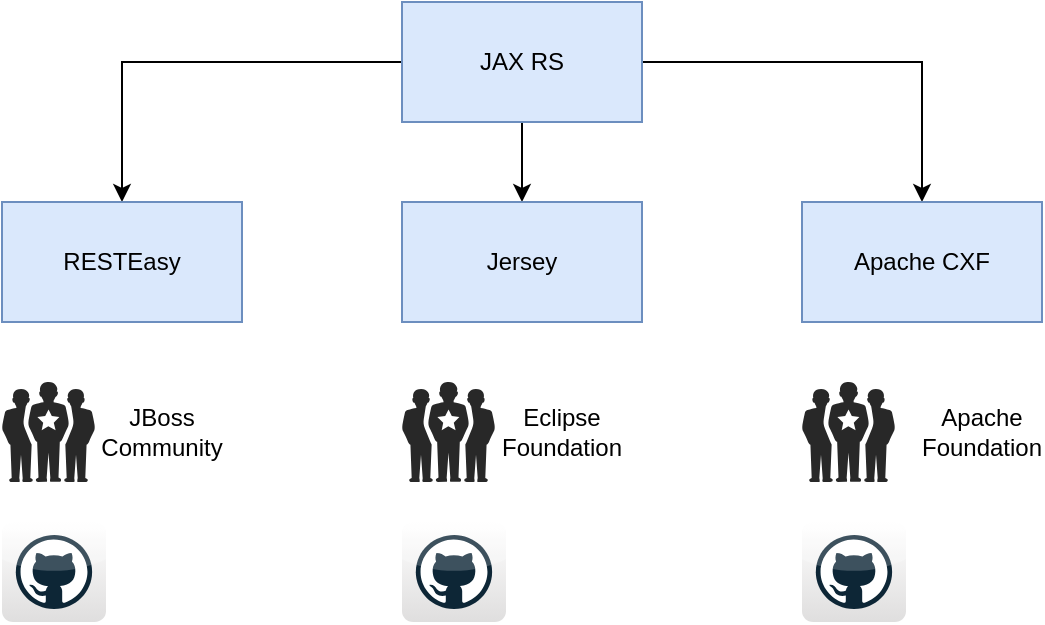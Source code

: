 <mxfile version="14.6.13" type="github">
  <diagram id="wgtkSUUHIiVzfDze-bDs" name="Page-1">
    <mxGraphModel dx="946" dy="646" grid="1" gridSize="10" guides="1" tooltips="1" connect="1" arrows="1" fold="1" page="1" pageScale="1" pageWidth="850" pageHeight="1100" math="0" shadow="0">
      <root>
        <mxCell id="0" />
        <mxCell id="1" parent="0" />
        <mxCell id="P0goy9-oV36tOzhakInB-5" style="edgeStyle=orthogonalEdgeStyle;rounded=0;orthogonalLoop=1;jettySize=auto;html=1;exitX=0.5;exitY=1;exitDx=0;exitDy=0;entryX=0.5;entryY=0;entryDx=0;entryDy=0;" edge="1" parent="1" source="P0goy9-oV36tOzhakInB-1" target="P0goy9-oV36tOzhakInB-3">
          <mxGeometry relative="1" as="geometry" />
        </mxCell>
        <mxCell id="P0goy9-oV36tOzhakInB-11" style="edgeStyle=orthogonalEdgeStyle;rounded=0;orthogonalLoop=1;jettySize=auto;html=1;entryX=0.5;entryY=0;entryDx=0;entryDy=0;" edge="1" parent="1" source="P0goy9-oV36tOzhakInB-1" target="P0goy9-oV36tOzhakInB-2">
          <mxGeometry relative="1" as="geometry" />
        </mxCell>
        <mxCell id="P0goy9-oV36tOzhakInB-12" style="edgeStyle=orthogonalEdgeStyle;rounded=0;orthogonalLoop=1;jettySize=auto;html=1;exitX=1;exitY=0.5;exitDx=0;exitDy=0;" edge="1" parent="1" source="P0goy9-oV36tOzhakInB-1" target="P0goy9-oV36tOzhakInB-4">
          <mxGeometry relative="1" as="geometry" />
        </mxCell>
        <mxCell id="P0goy9-oV36tOzhakInB-1" value="JAX RS" style="rounded=0;whiteSpace=wrap;html=1;fillColor=#dae8fc;strokeColor=#6c8ebf;" vertex="1" parent="1">
          <mxGeometry x="360" y="100" width="120" height="60" as="geometry" />
        </mxCell>
        <mxCell id="P0goy9-oV36tOzhakInB-2" value="RESTEasy" style="rounded=0;whiteSpace=wrap;html=1;fillColor=#dae8fc;strokeColor=#6c8ebf;" vertex="1" parent="1">
          <mxGeometry x="160" y="200" width="120" height="60" as="geometry" />
        </mxCell>
        <mxCell id="P0goy9-oV36tOzhakInB-3" value="Jersey" style="rounded=0;whiteSpace=wrap;html=1;fillColor=#dae8fc;strokeColor=#6c8ebf;" vertex="1" parent="1">
          <mxGeometry x="360" y="200" width="120" height="60" as="geometry" />
        </mxCell>
        <mxCell id="P0goy9-oV36tOzhakInB-4" value="Apache CXF" style="rounded=0;whiteSpace=wrap;html=1;fillColor=#dae8fc;strokeColor=#6c8ebf;" vertex="1" parent="1">
          <mxGeometry x="560" y="200" width="120" height="60" as="geometry" />
        </mxCell>
        <mxCell id="P0goy9-oV36tOzhakInB-6" value="" style="verticalLabelPosition=bottom;html=1;fillColor=#282828;strokeColor=none;verticalAlign=top;pointerEvents=1;align=center;shape=mxgraph.cisco_safe.people_places_things_icons.icon1;" vertex="1" parent="1">
          <mxGeometry x="160" y="290" width="46.5" height="50" as="geometry" />
        </mxCell>
        <mxCell id="P0goy9-oV36tOzhakInB-8" value="" style="verticalLabelPosition=bottom;html=1;fillColor=#282828;strokeColor=none;verticalAlign=top;pointerEvents=1;align=center;shape=mxgraph.cisco_safe.people_places_things_icons.icon1;" vertex="1" parent="1">
          <mxGeometry x="360" y="290" width="46.5" height="50" as="geometry" />
        </mxCell>
        <mxCell id="P0goy9-oV36tOzhakInB-9" value="" style="verticalLabelPosition=bottom;html=1;fillColor=#282828;strokeColor=none;verticalAlign=top;pointerEvents=1;align=center;shape=mxgraph.cisco_safe.people_places_things_icons.icon1;" vertex="1" parent="1">
          <mxGeometry x="560" y="290" width="46.5" height="50" as="geometry" />
        </mxCell>
        <mxCell id="P0goy9-oV36tOzhakInB-13" value="JBoss&lt;br&gt;Community" style="text;html=1;strokeColor=none;fillColor=none;align=center;verticalAlign=middle;whiteSpace=wrap;rounded=0;" vertex="1" parent="1">
          <mxGeometry x="220" y="305" width="40" height="20" as="geometry" />
        </mxCell>
        <mxCell id="P0goy9-oV36tOzhakInB-14" value="Eclipse&lt;br&gt;Foundation" style="text;html=1;strokeColor=none;fillColor=none;align=center;verticalAlign=middle;whiteSpace=wrap;rounded=0;" vertex="1" parent="1">
          <mxGeometry x="420" y="305" width="40" height="20" as="geometry" />
        </mxCell>
        <mxCell id="P0goy9-oV36tOzhakInB-15" value="Apache&lt;br&gt;Foundation" style="text;html=1;strokeColor=none;fillColor=none;align=center;verticalAlign=middle;whiteSpace=wrap;rounded=0;" vertex="1" parent="1">
          <mxGeometry x="630" y="305" width="40" height="20" as="geometry" />
        </mxCell>
        <UserObject label="" link="https://github.com/resteasy/resteasy" id="P0goy9-oV36tOzhakInB-16">
          <mxCell style="dashed=0;outlineConnect=0;html=1;align=center;labelPosition=center;verticalLabelPosition=bottom;verticalAlign=top;shape=mxgraph.webicons.github;gradientColor=#DFDEDE" vertex="1" parent="1">
            <mxGeometry x="160" y="360" width="52" height="50" as="geometry" />
          </mxCell>
        </UserObject>
        <object label="" link="https://github.com/eclipse-ee4j/jersey" id="P0goy9-oV36tOzhakInB-18">
          <mxCell style="dashed=0;outlineConnect=0;html=1;align=center;labelPosition=center;verticalLabelPosition=bottom;verticalAlign=top;shape=mxgraph.webicons.github;gradientColor=#DFDEDE" vertex="1" parent="1">
            <mxGeometry x="360" y="360" width="52" height="50" as="geometry" />
          </mxCell>
        </object>
        <UserObject label="" link="https://github.com/apache/cxf" id="P0goy9-oV36tOzhakInB-19">
          <mxCell style="dashed=0;outlineConnect=0;html=1;align=center;labelPosition=center;verticalLabelPosition=bottom;verticalAlign=top;shape=mxgraph.webicons.github;gradientColor=#DFDEDE" vertex="1" parent="1">
            <mxGeometry x="560" y="360" width="52" height="50" as="geometry" />
          </mxCell>
        </UserObject>
      </root>
    </mxGraphModel>
  </diagram>
</mxfile>
